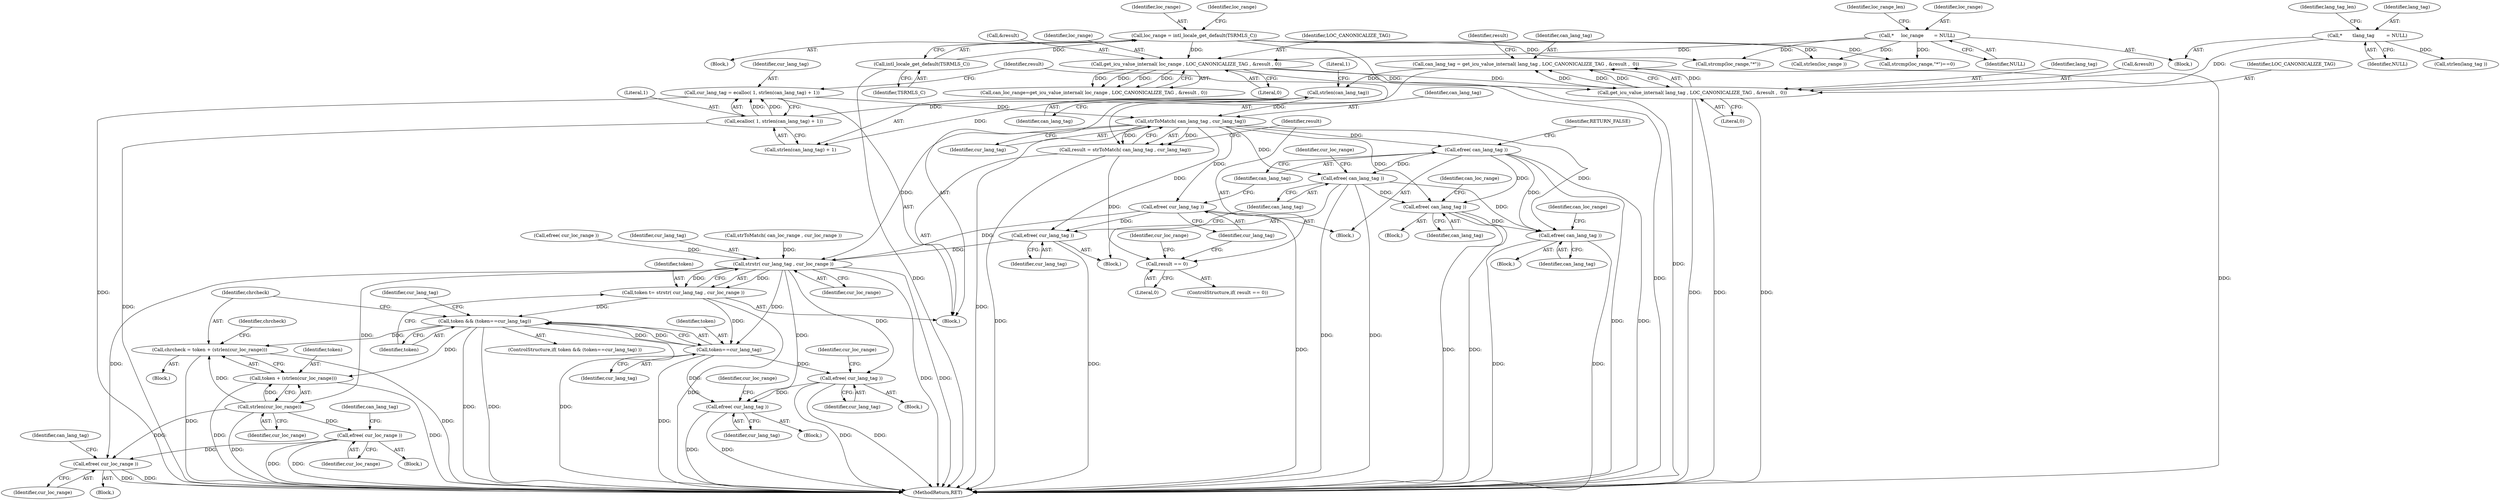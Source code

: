 digraph "0_php-src_97eff7eb57fc2320c267a949cffd622c38712484?w=1_10@API" {
"1000217" [label="(Call,cur_lang_tag = ecalloc( 1, strlen(can_lang_tag) + 1))"];
"1000219" [label="(Call,ecalloc( 1, strlen(can_lang_tag) + 1))"];
"1000222" [label="(Call,strlen(can_lang_tag))"];
"1000203" [label="(Call,can_lang_tag = get_icu_value_internal( lang_tag , LOC_CANONICALIZE_TAG , &result ,  0))"];
"1000205" [label="(Call,get_icu_value_internal( lang_tag , LOC_CANONICALIZE_TAG , &result ,  0))"];
"1000116" [label="(Call,*       \tlang_tag        = NULL)"];
"1000191" [label="(Call,get_icu_value_internal( loc_range , LOC_CANONICALIZE_TAG , &result , 0))"];
"1000124" [label="(Call,*     loc_range       = NULL)"];
"1000174" [label="(Call,loc_range = intl_locale_get_default(TSRMLS_C))"];
"1000176" [label="(Call,intl_locale_get_default(TSRMLS_C))"];
"1000227" [label="(Call,strToMatch( can_lang_tag , cur_lang_tag))"];
"1000225" [label="(Call,result = strToMatch( can_lang_tag , cur_lang_tag))"];
"1000231" [label="(Call,result == 0)"];
"1000235" [label="(Call,efree( cur_lang_tag ))"];
"1000258" [label="(Call,efree( cur_lang_tag ))"];
"1000269" [label="(Call,strstr( cur_lang_tag , cur_loc_range ))"];
"1000267" [label="(Call,token \t= strstr( cur_lang_tag , cur_loc_range ))"];
"1000273" [label="(Call,token && (token==cur_lang_tag))"];
"1000279" [label="(Call,chrcheck = token + (strlen(cur_loc_range)))"];
"1000281" [label="(Call,token + (strlen(cur_loc_range)))"];
"1000275" [label="(Call,token==cur_lang_tag)"];
"1000297" [label="(Call,efree( cur_lang_tag ))"];
"1000318" [label="(Call,efree( cur_lang_tag ))"];
"1000283" [label="(Call,strlen(cur_loc_range))"];
"1000302" [label="(Call,efree( cur_loc_range ))"];
"1000323" [label="(Call,efree( cur_loc_range ))"];
"1000237" [label="(Call,efree( can_lang_tag ))"];
"1000260" [label="(Call,efree( can_lang_tag ))"];
"1000307" [label="(Call,efree( can_lang_tag ))"];
"1000328" [label="(Call,efree( can_lang_tag ))"];
"1000281" [label="(Call,token + (strlen(cur_loc_range)))"];
"1000175" [label="(Identifier,loc_range)"];
"1000296" [label="(Block,)"];
"1000228" [label="(Identifier,can_lang_tag)"];
"1000180" [label="(Call,strcmp(loc_range,\"*\"))"];
"1000272" [label="(ControlStructure,if( token && (token==cur_lang_tag) ))"];
"1000282" [label="(Identifier,token)"];
"1000235" [label="(Call,efree( cur_lang_tag ))"];
"1000267" [label="(Call,token \t= strstr( cur_lang_tag , cur_loc_range ))"];
"1000300" [label="(Identifier,cur_loc_range)"];
"1000177" [label="(Identifier,TSRMLS_C)"];
"1000258" [label="(Call,efree( cur_lang_tag ))"];
"1000317" [label="(Block,)"];
"1000192" [label="(Identifier,loc_range)"];
"1000257" [label="(Block,)"];
"1000239" [label="(Identifier,RETURN_FALSE)"];
"1000331" [label="(Identifier,can_loc_range)"];
"1000280" [label="(Identifier,chrcheck)"];
"1000297" [label="(Call,efree( cur_lang_tag ))"];
"1000276" [label="(Identifier,token)"];
"1000193" [label="(Identifier,LOC_CANONICALIZE_TAG)"];
"1000189" [label="(Call,can_loc_range=get_icu_value_internal( loc_range , LOC_CANONICALIZE_TAG , &result , 0))"];
"1000364" [label="(Call,strlen(loc_range ))"];
"1000241" [label="(Identifier,cur_loc_range)"];
"1000318" [label="(Call,efree( cur_lang_tag ))"];
"1000328" [label="(Call,efree( can_lang_tag ))"];
"1000236" [label="(Identifier,cur_lang_tag)"];
"1000217" [label="(Call,cur_lang_tag = ecalloc( 1, strlen(can_lang_tag) + 1))"];
"1000114" [label="(Block,)"];
"1000277" [label="(Identifier,cur_lang_tag)"];
"1000181" [label="(Identifier,loc_range)"];
"1000121" [label="(Identifier,lang_tag_len)"];
"1000302" [label="(Call,efree( cur_loc_range ))"];
"1000213" [label="(Identifier,result)"];
"1000194" [label="(Call,&result)"];
"1000210" [label="(Literal,0)"];
"1000226" [label="(Identifier,result)"];
"1000259" [label="(Identifier,cur_lang_tag)"];
"1000118" [label="(Identifier,NULL)"];
"1000261" [label="(Identifier,can_lang_tag)"];
"1000203" [label="(Call,can_lang_tag = get_icu_value_internal( lang_tag , LOC_CANONICALIZE_TAG , &result ,  0))"];
"1000129" [label="(Identifier,loc_range_len)"];
"1000176" [label="(Call,intl_locale_get_default(TSRMLS_C))"];
"1000284" [label="(Identifier,cur_loc_range)"];
"1000233" [label="(Literal,0)"];
"1000219" [label="(Call,ecalloc( 1, strlen(can_lang_tag) + 1))"];
"1000232" [label="(Identifier,result)"];
"1000275" [label="(Call,token==cur_lang_tag)"];
"1000222" [label="(Call,strlen(can_lang_tag))"];
"1000260" [label="(Call,efree( can_lang_tag ))"];
"1000229" [label="(Identifier,cur_lang_tag)"];
"1000274" [label="(Identifier,token)"];
"1000298" [label="(Identifier,cur_lang_tag)"];
"1000220" [label="(Literal,1)"];
"1000431" [label="(MethodReturn,RET)"];
"1000305" [label="(Identifier,can_lang_tag)"];
"1000207" [label="(Identifier,LOC_CANONICALIZE_TAG)"];
"1000126" [label="(Identifier,NULL)"];
"1000238" [label="(Identifier,can_lang_tag)"];
"1000324" [label="(Identifier,cur_loc_range)"];
"1000303" [label="(Identifier,cur_loc_range)"];
"1000263" [label="(Identifier,cur_loc_range)"];
"1000116" [label="(Call,*       \tlang_tag        = NULL)"];
"1000204" [label="(Identifier,can_lang_tag)"];
"1000234" [label="(Block,)"];
"1000269" [label="(Call,strstr( cur_lang_tag , cur_loc_range ))"];
"1000191" [label="(Call,get_icu_value_internal( loc_range , LOC_CANONICALIZE_TAG , &result , 0))"];
"1000188" [label="(Block,)"];
"1000279" [label="(Call,chrcheck = token + (strlen(cur_loc_range)))"];
"1000250" [label="(Call,strToMatch( can_loc_range , cur_loc_range ))"];
"1000262" [label="(Call,efree( cur_loc_range ))"];
"1000327" [label="(Block,)"];
"1000117" [label="(Identifier,lang_tag)"];
"1000283" [label="(Call,strlen(cur_loc_range))"];
"1000237" [label="(Call,efree( can_lang_tag ))"];
"1000268" [label="(Identifier,token)"];
"1000323" [label="(Call,efree( cur_loc_range ))"];
"1000173" [label="(Block,)"];
"1000270" [label="(Identifier,cur_lang_tag)"];
"1000223" [label="(Identifier,can_lang_tag)"];
"1000308" [label="(Identifier,can_lang_tag)"];
"1000206" [label="(Identifier,lang_tag)"];
"1000310" [label="(Identifier,can_loc_range)"];
"1000326" [label="(Identifier,can_lang_tag)"];
"1000196" [label="(Literal,0)"];
"1000225" [label="(Call,result = strToMatch( can_lang_tag , cur_lang_tag))"];
"1000231" [label="(Call,result == 0)"];
"1000329" [label="(Identifier,can_lang_tag)"];
"1000307" [label="(Call,efree( can_lang_tag ))"];
"1000289" [label="(Identifier,chrcheck)"];
"1000124" [label="(Call,*     loc_range       = NULL)"];
"1000321" [label="(Identifier,cur_loc_range)"];
"1000316" [label="(Identifier,cur_lang_tag)"];
"1000273" [label="(Call,token && (token==cur_lang_tag))"];
"1000227" [label="(Call,strToMatch( can_lang_tag , cur_lang_tag))"];
"1000319" [label="(Identifier,cur_lang_tag)"];
"1000301" [label="(Block,)"];
"1000174" [label="(Call,loc_range = intl_locale_get_default(TSRMLS_C))"];
"1000221" [label="(Call,strlen(can_lang_tag) + 1)"];
"1000230" [label="(ControlStructure,if( result == 0))"];
"1000271" [label="(Identifier,cur_loc_range)"];
"1000125" [label="(Identifier,loc_range)"];
"1000306" [label="(Block,)"];
"1000224" [label="(Literal,1)"];
"1000322" [label="(Block,)"];
"1000278" [label="(Block,)"];
"1000343" [label="(Call,strlen(lang_tag ))"];
"1000208" [label="(Call,&result)"];
"1000218" [label="(Identifier,cur_lang_tag)"];
"1000179" [label="(Call,strcmp(loc_range,\"*\")==0)"];
"1000205" [label="(Call,get_icu_value_internal( lang_tag , LOC_CANONICALIZE_TAG , &result ,  0))"];
"1000217" -> "1000188"  [label="AST: "];
"1000217" -> "1000219"  [label="CFG: "];
"1000218" -> "1000217"  [label="AST: "];
"1000219" -> "1000217"  [label="AST: "];
"1000226" -> "1000217"  [label="CFG: "];
"1000217" -> "1000431"  [label="DDG: "];
"1000219" -> "1000217"  [label="DDG: "];
"1000219" -> "1000217"  [label="DDG: "];
"1000217" -> "1000227"  [label="DDG: "];
"1000219" -> "1000221"  [label="CFG: "];
"1000220" -> "1000219"  [label="AST: "];
"1000221" -> "1000219"  [label="AST: "];
"1000219" -> "1000431"  [label="DDG: "];
"1000222" -> "1000219"  [label="DDG: "];
"1000222" -> "1000221"  [label="AST: "];
"1000222" -> "1000223"  [label="CFG: "];
"1000223" -> "1000222"  [label="AST: "];
"1000224" -> "1000222"  [label="CFG: "];
"1000222" -> "1000221"  [label="DDG: "];
"1000203" -> "1000222"  [label="DDG: "];
"1000222" -> "1000227"  [label="DDG: "];
"1000203" -> "1000188"  [label="AST: "];
"1000203" -> "1000205"  [label="CFG: "];
"1000204" -> "1000203"  [label="AST: "];
"1000205" -> "1000203"  [label="AST: "];
"1000213" -> "1000203"  [label="CFG: "];
"1000203" -> "1000431"  [label="DDG: "];
"1000205" -> "1000203"  [label="DDG: "];
"1000205" -> "1000203"  [label="DDG: "];
"1000205" -> "1000203"  [label="DDG: "];
"1000205" -> "1000203"  [label="DDG: "];
"1000205" -> "1000210"  [label="CFG: "];
"1000206" -> "1000205"  [label="AST: "];
"1000207" -> "1000205"  [label="AST: "];
"1000208" -> "1000205"  [label="AST: "];
"1000210" -> "1000205"  [label="AST: "];
"1000205" -> "1000431"  [label="DDG: "];
"1000205" -> "1000431"  [label="DDG: "];
"1000205" -> "1000431"  [label="DDG: "];
"1000116" -> "1000205"  [label="DDG: "];
"1000191" -> "1000205"  [label="DDG: "];
"1000191" -> "1000205"  [label="DDG: "];
"1000116" -> "1000114"  [label="AST: "];
"1000116" -> "1000118"  [label="CFG: "];
"1000117" -> "1000116"  [label="AST: "];
"1000118" -> "1000116"  [label="AST: "];
"1000121" -> "1000116"  [label="CFG: "];
"1000116" -> "1000343"  [label="DDG: "];
"1000191" -> "1000189"  [label="AST: "];
"1000191" -> "1000196"  [label="CFG: "];
"1000192" -> "1000191"  [label="AST: "];
"1000193" -> "1000191"  [label="AST: "];
"1000194" -> "1000191"  [label="AST: "];
"1000196" -> "1000191"  [label="AST: "];
"1000189" -> "1000191"  [label="CFG: "];
"1000191" -> "1000431"  [label="DDG: "];
"1000191" -> "1000189"  [label="DDG: "];
"1000191" -> "1000189"  [label="DDG: "];
"1000191" -> "1000189"  [label="DDG: "];
"1000191" -> "1000189"  [label="DDG: "];
"1000124" -> "1000191"  [label="DDG: "];
"1000174" -> "1000191"  [label="DDG: "];
"1000124" -> "1000114"  [label="AST: "];
"1000124" -> "1000126"  [label="CFG: "];
"1000125" -> "1000124"  [label="AST: "];
"1000126" -> "1000124"  [label="AST: "];
"1000129" -> "1000124"  [label="CFG: "];
"1000124" -> "1000179"  [label="DDG: "];
"1000124" -> "1000180"  [label="DDG: "];
"1000124" -> "1000364"  [label="DDG: "];
"1000174" -> "1000173"  [label="AST: "];
"1000174" -> "1000176"  [label="CFG: "];
"1000175" -> "1000174"  [label="AST: "];
"1000176" -> "1000174"  [label="AST: "];
"1000181" -> "1000174"  [label="CFG: "];
"1000174" -> "1000431"  [label="DDG: "];
"1000176" -> "1000174"  [label="DDG: "];
"1000174" -> "1000179"  [label="DDG: "];
"1000174" -> "1000180"  [label="DDG: "];
"1000174" -> "1000364"  [label="DDG: "];
"1000176" -> "1000177"  [label="CFG: "];
"1000177" -> "1000176"  [label="AST: "];
"1000176" -> "1000431"  [label="DDG: "];
"1000227" -> "1000225"  [label="AST: "];
"1000227" -> "1000229"  [label="CFG: "];
"1000228" -> "1000227"  [label="AST: "];
"1000229" -> "1000227"  [label="AST: "];
"1000225" -> "1000227"  [label="CFG: "];
"1000227" -> "1000431"  [label="DDG: "];
"1000227" -> "1000225"  [label="DDG: "];
"1000227" -> "1000225"  [label="DDG: "];
"1000227" -> "1000235"  [label="DDG: "];
"1000227" -> "1000237"  [label="DDG: "];
"1000227" -> "1000258"  [label="DDG: "];
"1000227" -> "1000260"  [label="DDG: "];
"1000227" -> "1000269"  [label="DDG: "];
"1000227" -> "1000307"  [label="DDG: "];
"1000227" -> "1000328"  [label="DDG: "];
"1000225" -> "1000188"  [label="AST: "];
"1000226" -> "1000225"  [label="AST: "];
"1000232" -> "1000225"  [label="CFG: "];
"1000225" -> "1000431"  [label="DDG: "];
"1000225" -> "1000231"  [label="DDG: "];
"1000231" -> "1000230"  [label="AST: "];
"1000231" -> "1000233"  [label="CFG: "];
"1000232" -> "1000231"  [label="AST: "];
"1000233" -> "1000231"  [label="AST: "];
"1000236" -> "1000231"  [label="CFG: "];
"1000241" -> "1000231"  [label="CFG: "];
"1000235" -> "1000234"  [label="AST: "];
"1000235" -> "1000236"  [label="CFG: "];
"1000236" -> "1000235"  [label="AST: "];
"1000238" -> "1000235"  [label="CFG: "];
"1000235" -> "1000431"  [label="DDG: "];
"1000235" -> "1000258"  [label="DDG: "];
"1000235" -> "1000269"  [label="DDG: "];
"1000258" -> "1000257"  [label="AST: "];
"1000258" -> "1000259"  [label="CFG: "];
"1000259" -> "1000258"  [label="AST: "];
"1000261" -> "1000258"  [label="CFG: "];
"1000258" -> "1000431"  [label="DDG: "];
"1000258" -> "1000269"  [label="DDG: "];
"1000269" -> "1000267"  [label="AST: "];
"1000269" -> "1000271"  [label="CFG: "];
"1000270" -> "1000269"  [label="AST: "];
"1000271" -> "1000269"  [label="AST: "];
"1000267" -> "1000269"  [label="CFG: "];
"1000269" -> "1000431"  [label="DDG: "];
"1000269" -> "1000431"  [label="DDG: "];
"1000269" -> "1000267"  [label="DDG: "];
"1000269" -> "1000267"  [label="DDG: "];
"1000250" -> "1000269"  [label="DDG: "];
"1000262" -> "1000269"  [label="DDG: "];
"1000269" -> "1000275"  [label="DDG: "];
"1000269" -> "1000283"  [label="DDG: "];
"1000269" -> "1000297"  [label="DDG: "];
"1000269" -> "1000318"  [label="DDG: "];
"1000269" -> "1000323"  [label="DDG: "];
"1000267" -> "1000188"  [label="AST: "];
"1000268" -> "1000267"  [label="AST: "];
"1000274" -> "1000267"  [label="CFG: "];
"1000267" -> "1000431"  [label="DDG: "];
"1000267" -> "1000273"  [label="DDG: "];
"1000267" -> "1000275"  [label="DDG: "];
"1000273" -> "1000272"  [label="AST: "];
"1000273" -> "1000274"  [label="CFG: "];
"1000273" -> "1000275"  [label="CFG: "];
"1000274" -> "1000273"  [label="AST: "];
"1000275" -> "1000273"  [label="AST: "];
"1000280" -> "1000273"  [label="CFG: "];
"1000316" -> "1000273"  [label="CFG: "];
"1000273" -> "1000431"  [label="DDG: "];
"1000273" -> "1000431"  [label="DDG: "];
"1000273" -> "1000431"  [label="DDG: "];
"1000275" -> "1000273"  [label="DDG: "];
"1000275" -> "1000273"  [label="DDG: "];
"1000273" -> "1000279"  [label="DDG: "];
"1000273" -> "1000281"  [label="DDG: "];
"1000279" -> "1000278"  [label="AST: "];
"1000279" -> "1000281"  [label="CFG: "];
"1000280" -> "1000279"  [label="AST: "];
"1000281" -> "1000279"  [label="AST: "];
"1000289" -> "1000279"  [label="CFG: "];
"1000279" -> "1000431"  [label="DDG: "];
"1000279" -> "1000431"  [label="DDG: "];
"1000283" -> "1000279"  [label="DDG: "];
"1000281" -> "1000283"  [label="CFG: "];
"1000282" -> "1000281"  [label="AST: "];
"1000283" -> "1000281"  [label="AST: "];
"1000281" -> "1000431"  [label="DDG: "];
"1000281" -> "1000431"  [label="DDG: "];
"1000283" -> "1000281"  [label="DDG: "];
"1000275" -> "1000277"  [label="CFG: "];
"1000276" -> "1000275"  [label="AST: "];
"1000277" -> "1000275"  [label="AST: "];
"1000275" -> "1000431"  [label="DDG: "];
"1000275" -> "1000297"  [label="DDG: "];
"1000275" -> "1000318"  [label="DDG: "];
"1000297" -> "1000296"  [label="AST: "];
"1000297" -> "1000298"  [label="CFG: "];
"1000298" -> "1000297"  [label="AST: "];
"1000300" -> "1000297"  [label="CFG: "];
"1000297" -> "1000431"  [label="DDG: "];
"1000297" -> "1000431"  [label="DDG: "];
"1000297" -> "1000318"  [label="DDG: "];
"1000318" -> "1000317"  [label="AST: "];
"1000318" -> "1000319"  [label="CFG: "];
"1000319" -> "1000318"  [label="AST: "];
"1000321" -> "1000318"  [label="CFG: "];
"1000318" -> "1000431"  [label="DDG: "];
"1000318" -> "1000431"  [label="DDG: "];
"1000283" -> "1000284"  [label="CFG: "];
"1000284" -> "1000283"  [label="AST: "];
"1000283" -> "1000431"  [label="DDG: "];
"1000283" -> "1000302"  [label="DDG: "];
"1000283" -> "1000323"  [label="DDG: "];
"1000302" -> "1000301"  [label="AST: "];
"1000302" -> "1000303"  [label="CFG: "];
"1000303" -> "1000302"  [label="AST: "];
"1000305" -> "1000302"  [label="CFG: "];
"1000302" -> "1000431"  [label="DDG: "];
"1000302" -> "1000431"  [label="DDG: "];
"1000302" -> "1000323"  [label="DDG: "];
"1000323" -> "1000322"  [label="AST: "];
"1000323" -> "1000324"  [label="CFG: "];
"1000324" -> "1000323"  [label="AST: "];
"1000326" -> "1000323"  [label="CFG: "];
"1000323" -> "1000431"  [label="DDG: "];
"1000323" -> "1000431"  [label="DDG: "];
"1000237" -> "1000234"  [label="AST: "];
"1000237" -> "1000238"  [label="CFG: "];
"1000238" -> "1000237"  [label="AST: "];
"1000239" -> "1000237"  [label="CFG: "];
"1000237" -> "1000431"  [label="DDG: "];
"1000237" -> "1000431"  [label="DDG: "];
"1000237" -> "1000260"  [label="DDG: "];
"1000237" -> "1000307"  [label="DDG: "];
"1000237" -> "1000328"  [label="DDG: "];
"1000260" -> "1000257"  [label="AST: "];
"1000260" -> "1000261"  [label="CFG: "];
"1000261" -> "1000260"  [label="AST: "];
"1000263" -> "1000260"  [label="CFG: "];
"1000260" -> "1000431"  [label="DDG: "];
"1000260" -> "1000431"  [label="DDG: "];
"1000260" -> "1000307"  [label="DDG: "];
"1000260" -> "1000328"  [label="DDG: "];
"1000307" -> "1000306"  [label="AST: "];
"1000307" -> "1000308"  [label="CFG: "];
"1000308" -> "1000307"  [label="AST: "];
"1000310" -> "1000307"  [label="CFG: "];
"1000307" -> "1000431"  [label="DDG: "];
"1000307" -> "1000431"  [label="DDG: "];
"1000307" -> "1000328"  [label="DDG: "];
"1000328" -> "1000327"  [label="AST: "];
"1000328" -> "1000329"  [label="CFG: "];
"1000329" -> "1000328"  [label="AST: "];
"1000331" -> "1000328"  [label="CFG: "];
"1000328" -> "1000431"  [label="DDG: "];
"1000328" -> "1000431"  [label="DDG: "];
}
